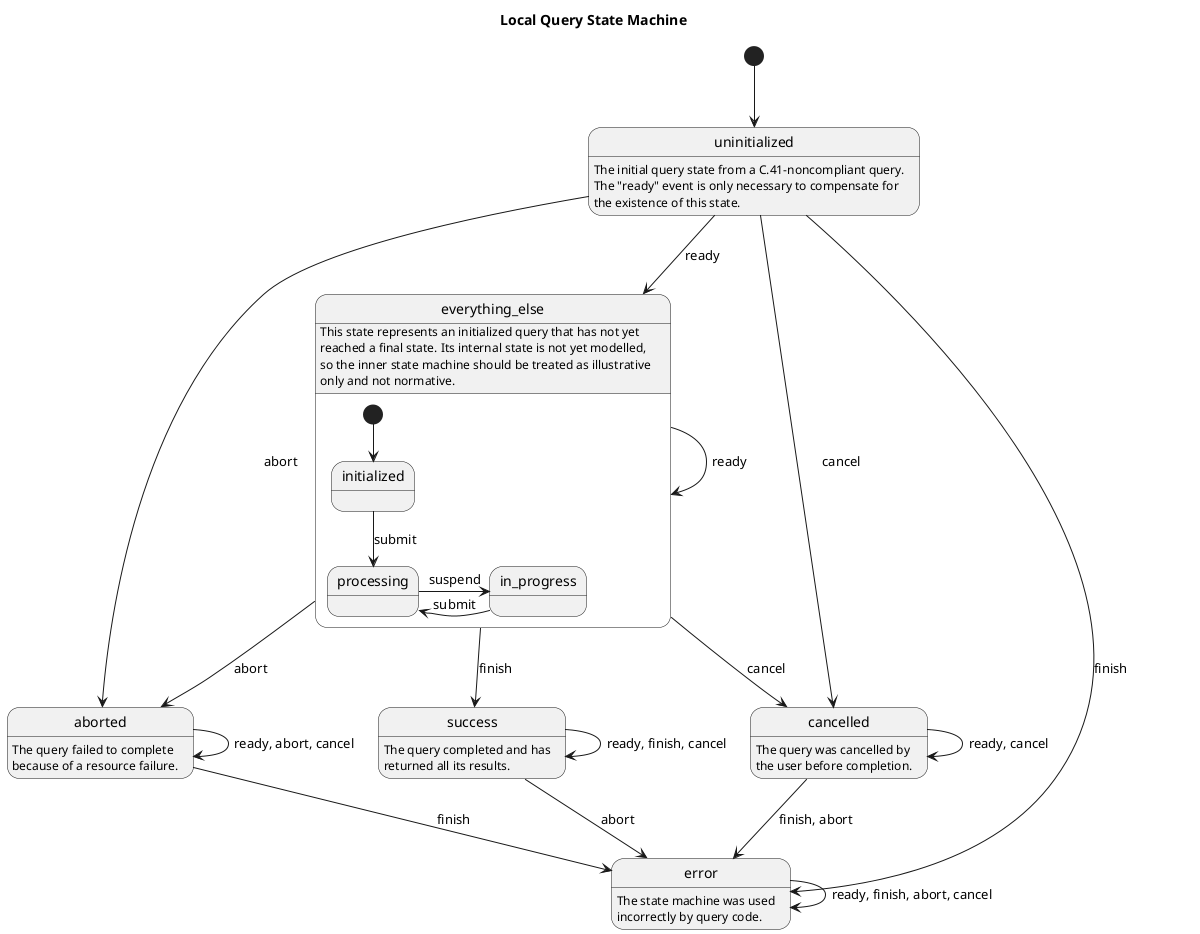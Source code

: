 /'
Source for diagram generator at https://plantuml.com/plantuml
'/

@startuml
title Local Query State Machine

[*] --> uninitialized

uninitialized : The initial query state from a C.41-noncompliant query.
uninitialized : The "ready" event is only necessary to compensate for
uninitialized : the existence of this state.
uninitialized -down-> everything_else : ready
uninitialized --> aborted : abort
uninitialized --> cancelled : cancel
uninitialized --> error : finish

state everything_else {
[*] --> initialized
initialized -down-> processing: submit
processing -right-> in_progress : suspend
in_progress -left-> processing : submit
}
everything_else : This state represents an initialized query that has not yet
everything_else : reached a final state. Its internal state is not yet modelled,
everything_else : so the inner state machine should be treated as illustrative
everything_else : only and not normative.
everything_else --> everything_else : ready
everything_else -down-> success : finish
everything_else --> aborted : abort
everything_else --> cancelled : cancel

success : The query completed and has
success : returned all its results.
success --> success : ready, finish, cancel
success --> error : abort

aborted : The query failed to complete
aborted : because of a resource failure.
aborted --> aborted : ready, abort, cancel
aborted --> error : finish

cancelled : The query was cancelled by
cancelled : the user before completion.
cancelled --> cancelled : ready, cancel
cancelled --> error : finish, abort

error : The state machine was used
error : incorrectly by query code.
error --> error : ready, finish, abort, cancel

@enduml
